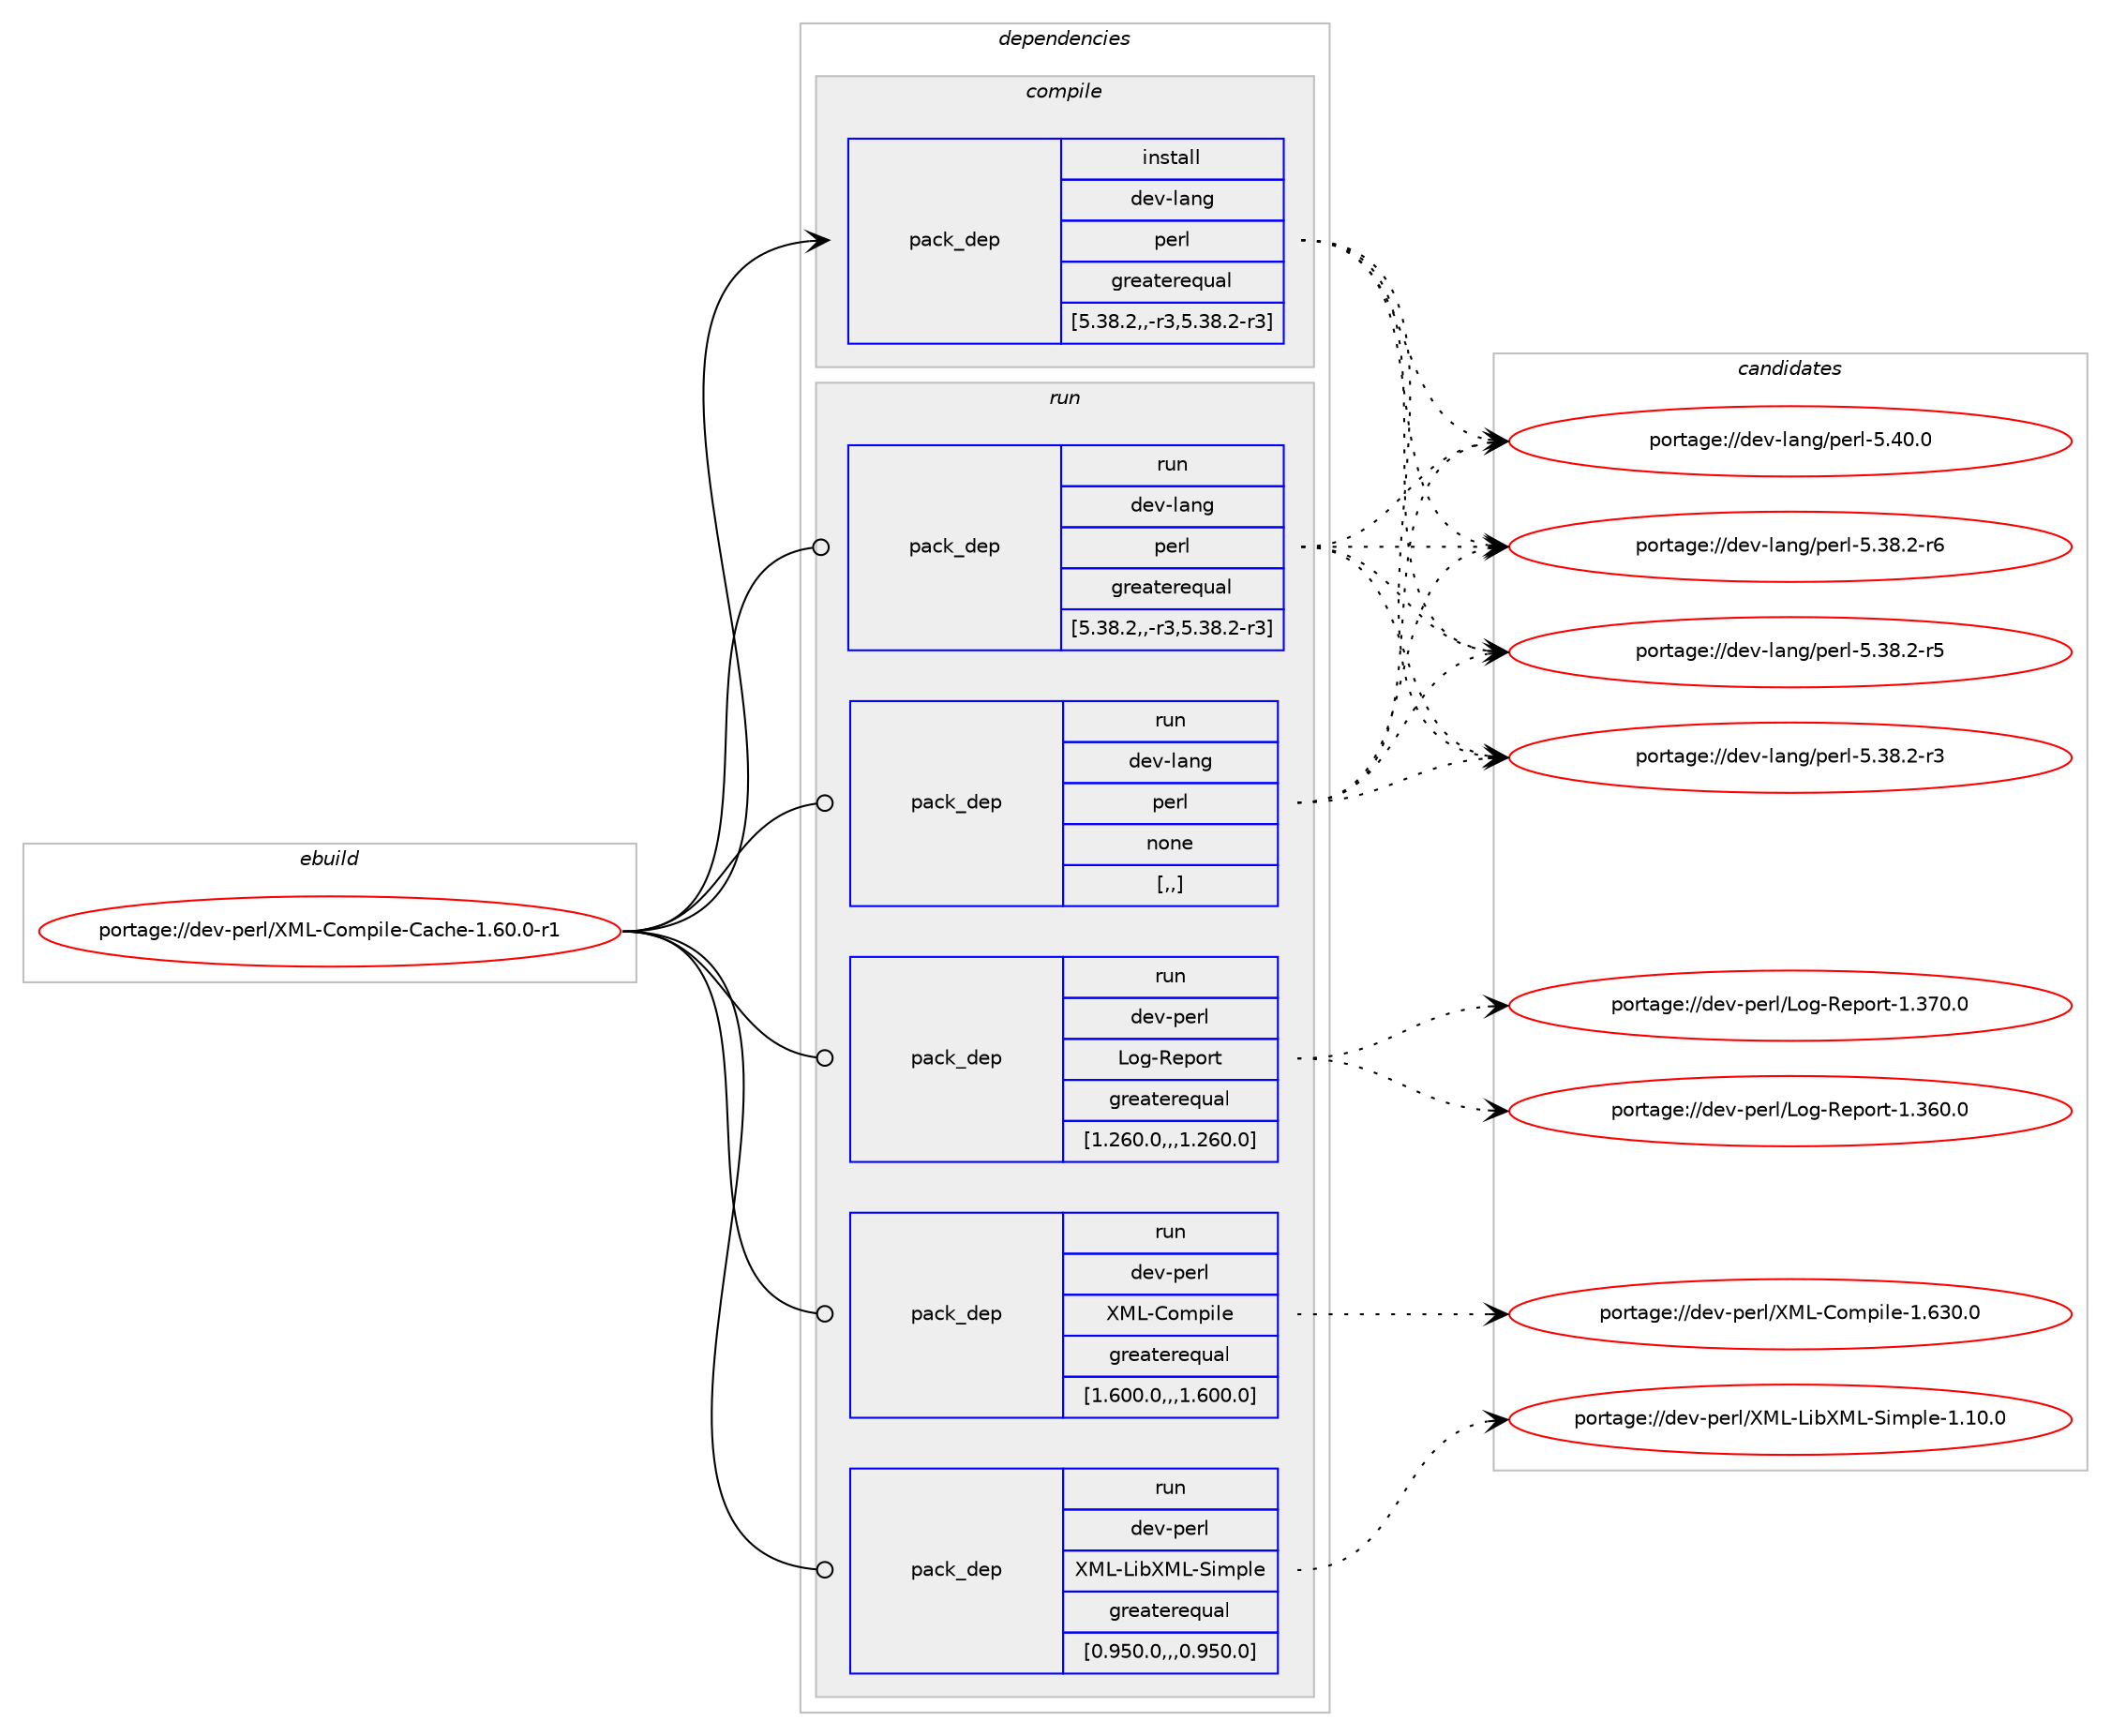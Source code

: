 digraph prolog {

# *************
# Graph options
# *************

newrank=true;
concentrate=true;
compound=true;
graph [rankdir=LR,fontname=Helvetica,fontsize=10,ranksep=1.5];#, ranksep=2.5, nodesep=0.2];
edge  [arrowhead=vee];
node  [fontname=Helvetica,fontsize=10];

# **********
# The ebuild
# **********

subgraph cluster_leftcol {
color=gray;
label=<<i>ebuild</i>>;
id [label="portage://dev-perl/XML-Compile-Cache-1.60.0-r1", color=red, width=4, href="../dev-perl/XML-Compile-Cache-1.60.0-r1.svg"];
}

# ****************
# The dependencies
# ****************

subgraph cluster_midcol {
color=gray;
label=<<i>dependencies</i>>;
subgraph cluster_compile {
fillcolor="#eeeeee";
style=filled;
label=<<i>compile</i>>;
subgraph pack107756 {
dependency139085 [label=<<TABLE BORDER="0" CELLBORDER="1" CELLSPACING="0" CELLPADDING="4" WIDTH="220"><TR><TD ROWSPAN="6" CELLPADDING="30">pack_dep</TD></TR><TR><TD WIDTH="110">install</TD></TR><TR><TD>dev-lang</TD></TR><TR><TD>perl</TD></TR><TR><TD>greaterequal</TD></TR><TR><TD>[5.38.2,,-r3,5.38.2-r3]</TD></TR></TABLE>>, shape=none, color=blue];
}
id:e -> dependency139085:w [weight=20,style="solid",arrowhead="vee"];
}
subgraph cluster_compileandrun {
fillcolor="#eeeeee";
style=filled;
label=<<i>compile and run</i>>;
}
subgraph cluster_run {
fillcolor="#eeeeee";
style=filled;
label=<<i>run</i>>;
subgraph pack107757 {
dependency139086 [label=<<TABLE BORDER="0" CELLBORDER="1" CELLSPACING="0" CELLPADDING="4" WIDTH="220"><TR><TD ROWSPAN="6" CELLPADDING="30">pack_dep</TD></TR><TR><TD WIDTH="110">run</TD></TR><TR><TD>dev-lang</TD></TR><TR><TD>perl</TD></TR><TR><TD>greaterequal</TD></TR><TR><TD>[5.38.2,,-r3,5.38.2-r3]</TD></TR></TABLE>>, shape=none, color=blue];
}
id:e -> dependency139086:w [weight=20,style="solid",arrowhead="odot"];
subgraph pack107758 {
dependency139087 [label=<<TABLE BORDER="0" CELLBORDER="1" CELLSPACING="0" CELLPADDING="4" WIDTH="220"><TR><TD ROWSPAN="6" CELLPADDING="30">pack_dep</TD></TR><TR><TD WIDTH="110">run</TD></TR><TR><TD>dev-lang</TD></TR><TR><TD>perl</TD></TR><TR><TD>none</TD></TR><TR><TD>[,,]</TD></TR></TABLE>>, shape=none, color=blue];
}
id:e -> dependency139087:w [weight=20,style="solid",arrowhead="odot"];
subgraph pack107759 {
dependency139088 [label=<<TABLE BORDER="0" CELLBORDER="1" CELLSPACING="0" CELLPADDING="4" WIDTH="220"><TR><TD ROWSPAN="6" CELLPADDING="30">pack_dep</TD></TR><TR><TD WIDTH="110">run</TD></TR><TR><TD>dev-perl</TD></TR><TR><TD>Log-Report</TD></TR><TR><TD>greaterequal</TD></TR><TR><TD>[1.260.0,,,1.260.0]</TD></TR></TABLE>>, shape=none, color=blue];
}
id:e -> dependency139088:w [weight=20,style="solid",arrowhead="odot"];
subgraph pack107760 {
dependency139089 [label=<<TABLE BORDER="0" CELLBORDER="1" CELLSPACING="0" CELLPADDING="4" WIDTH="220"><TR><TD ROWSPAN="6" CELLPADDING="30">pack_dep</TD></TR><TR><TD WIDTH="110">run</TD></TR><TR><TD>dev-perl</TD></TR><TR><TD>XML-Compile</TD></TR><TR><TD>greaterequal</TD></TR><TR><TD>[1.600.0,,,1.600.0]</TD></TR></TABLE>>, shape=none, color=blue];
}
id:e -> dependency139089:w [weight=20,style="solid",arrowhead="odot"];
subgraph pack107761 {
dependency139090 [label=<<TABLE BORDER="0" CELLBORDER="1" CELLSPACING="0" CELLPADDING="4" WIDTH="220"><TR><TD ROWSPAN="6" CELLPADDING="30">pack_dep</TD></TR><TR><TD WIDTH="110">run</TD></TR><TR><TD>dev-perl</TD></TR><TR><TD>XML-LibXML-Simple</TD></TR><TR><TD>greaterequal</TD></TR><TR><TD>[0.950.0,,,0.950.0]</TD></TR></TABLE>>, shape=none, color=blue];
}
id:e -> dependency139090:w [weight=20,style="solid",arrowhead="odot"];
}
}

# **************
# The candidates
# **************

subgraph cluster_choices {
rank=same;
color=gray;
label=<<i>candidates</i>>;

subgraph choice107756 {
color=black;
nodesep=1;
choice10010111845108971101034711210111410845534652484648 [label="portage://dev-lang/perl-5.40.0", color=red, width=4,href="../dev-lang/perl-5.40.0.svg"];
choice100101118451089711010347112101114108455346515646504511454 [label="portage://dev-lang/perl-5.38.2-r6", color=red, width=4,href="../dev-lang/perl-5.38.2-r6.svg"];
choice100101118451089711010347112101114108455346515646504511453 [label="portage://dev-lang/perl-5.38.2-r5", color=red, width=4,href="../dev-lang/perl-5.38.2-r5.svg"];
choice100101118451089711010347112101114108455346515646504511451 [label="portage://dev-lang/perl-5.38.2-r3", color=red, width=4,href="../dev-lang/perl-5.38.2-r3.svg"];
dependency139085:e -> choice10010111845108971101034711210111410845534652484648:w [style=dotted,weight="100"];
dependency139085:e -> choice100101118451089711010347112101114108455346515646504511454:w [style=dotted,weight="100"];
dependency139085:e -> choice100101118451089711010347112101114108455346515646504511453:w [style=dotted,weight="100"];
dependency139085:e -> choice100101118451089711010347112101114108455346515646504511451:w [style=dotted,weight="100"];
}
subgraph choice107757 {
color=black;
nodesep=1;
choice10010111845108971101034711210111410845534652484648 [label="portage://dev-lang/perl-5.40.0", color=red, width=4,href="../dev-lang/perl-5.40.0.svg"];
choice100101118451089711010347112101114108455346515646504511454 [label="portage://dev-lang/perl-5.38.2-r6", color=red, width=4,href="../dev-lang/perl-5.38.2-r6.svg"];
choice100101118451089711010347112101114108455346515646504511453 [label="portage://dev-lang/perl-5.38.2-r5", color=red, width=4,href="../dev-lang/perl-5.38.2-r5.svg"];
choice100101118451089711010347112101114108455346515646504511451 [label="portage://dev-lang/perl-5.38.2-r3", color=red, width=4,href="../dev-lang/perl-5.38.2-r3.svg"];
dependency139086:e -> choice10010111845108971101034711210111410845534652484648:w [style=dotted,weight="100"];
dependency139086:e -> choice100101118451089711010347112101114108455346515646504511454:w [style=dotted,weight="100"];
dependency139086:e -> choice100101118451089711010347112101114108455346515646504511453:w [style=dotted,weight="100"];
dependency139086:e -> choice100101118451089711010347112101114108455346515646504511451:w [style=dotted,weight="100"];
}
subgraph choice107758 {
color=black;
nodesep=1;
choice10010111845108971101034711210111410845534652484648 [label="portage://dev-lang/perl-5.40.0", color=red, width=4,href="../dev-lang/perl-5.40.0.svg"];
choice100101118451089711010347112101114108455346515646504511454 [label="portage://dev-lang/perl-5.38.2-r6", color=red, width=4,href="../dev-lang/perl-5.38.2-r6.svg"];
choice100101118451089711010347112101114108455346515646504511453 [label="portage://dev-lang/perl-5.38.2-r5", color=red, width=4,href="../dev-lang/perl-5.38.2-r5.svg"];
choice100101118451089711010347112101114108455346515646504511451 [label="portage://dev-lang/perl-5.38.2-r3", color=red, width=4,href="../dev-lang/perl-5.38.2-r3.svg"];
dependency139087:e -> choice10010111845108971101034711210111410845534652484648:w [style=dotted,weight="100"];
dependency139087:e -> choice100101118451089711010347112101114108455346515646504511454:w [style=dotted,weight="100"];
dependency139087:e -> choice100101118451089711010347112101114108455346515646504511453:w [style=dotted,weight="100"];
dependency139087:e -> choice100101118451089711010347112101114108455346515646504511451:w [style=dotted,weight="100"];
}
subgraph choice107759 {
color=black;
nodesep=1;
choice10010111845112101114108477611110345821011121111141164549465155484648 [label="portage://dev-perl/Log-Report-1.370.0", color=red, width=4,href="../dev-perl/Log-Report-1.370.0.svg"];
choice10010111845112101114108477611110345821011121111141164549465154484648 [label="portage://dev-perl/Log-Report-1.360.0", color=red, width=4,href="../dev-perl/Log-Report-1.360.0.svg"];
dependency139088:e -> choice10010111845112101114108477611110345821011121111141164549465155484648:w [style=dotted,weight="100"];
dependency139088:e -> choice10010111845112101114108477611110345821011121111141164549465154484648:w [style=dotted,weight="100"];
}
subgraph choice107760 {
color=black;
nodesep=1;
choice100101118451121011141084788777645671111091121051081014549465451484648 [label="portage://dev-perl/XML-Compile-1.630.0", color=red, width=4,href="../dev-perl/XML-Compile-1.630.0.svg"];
dependency139089:e -> choice100101118451121011141084788777645671111091121051081014549465451484648:w [style=dotted,weight="100"];
}
subgraph choice107761 {
color=black;
nodesep=1;
choice1001011184511210111410847887776457610598887776458310510911210810145494649484648 [label="portage://dev-perl/XML-LibXML-Simple-1.10.0", color=red, width=4,href="../dev-perl/XML-LibXML-Simple-1.10.0.svg"];
dependency139090:e -> choice1001011184511210111410847887776457610598887776458310510911210810145494649484648:w [style=dotted,weight="100"];
}
}

}
